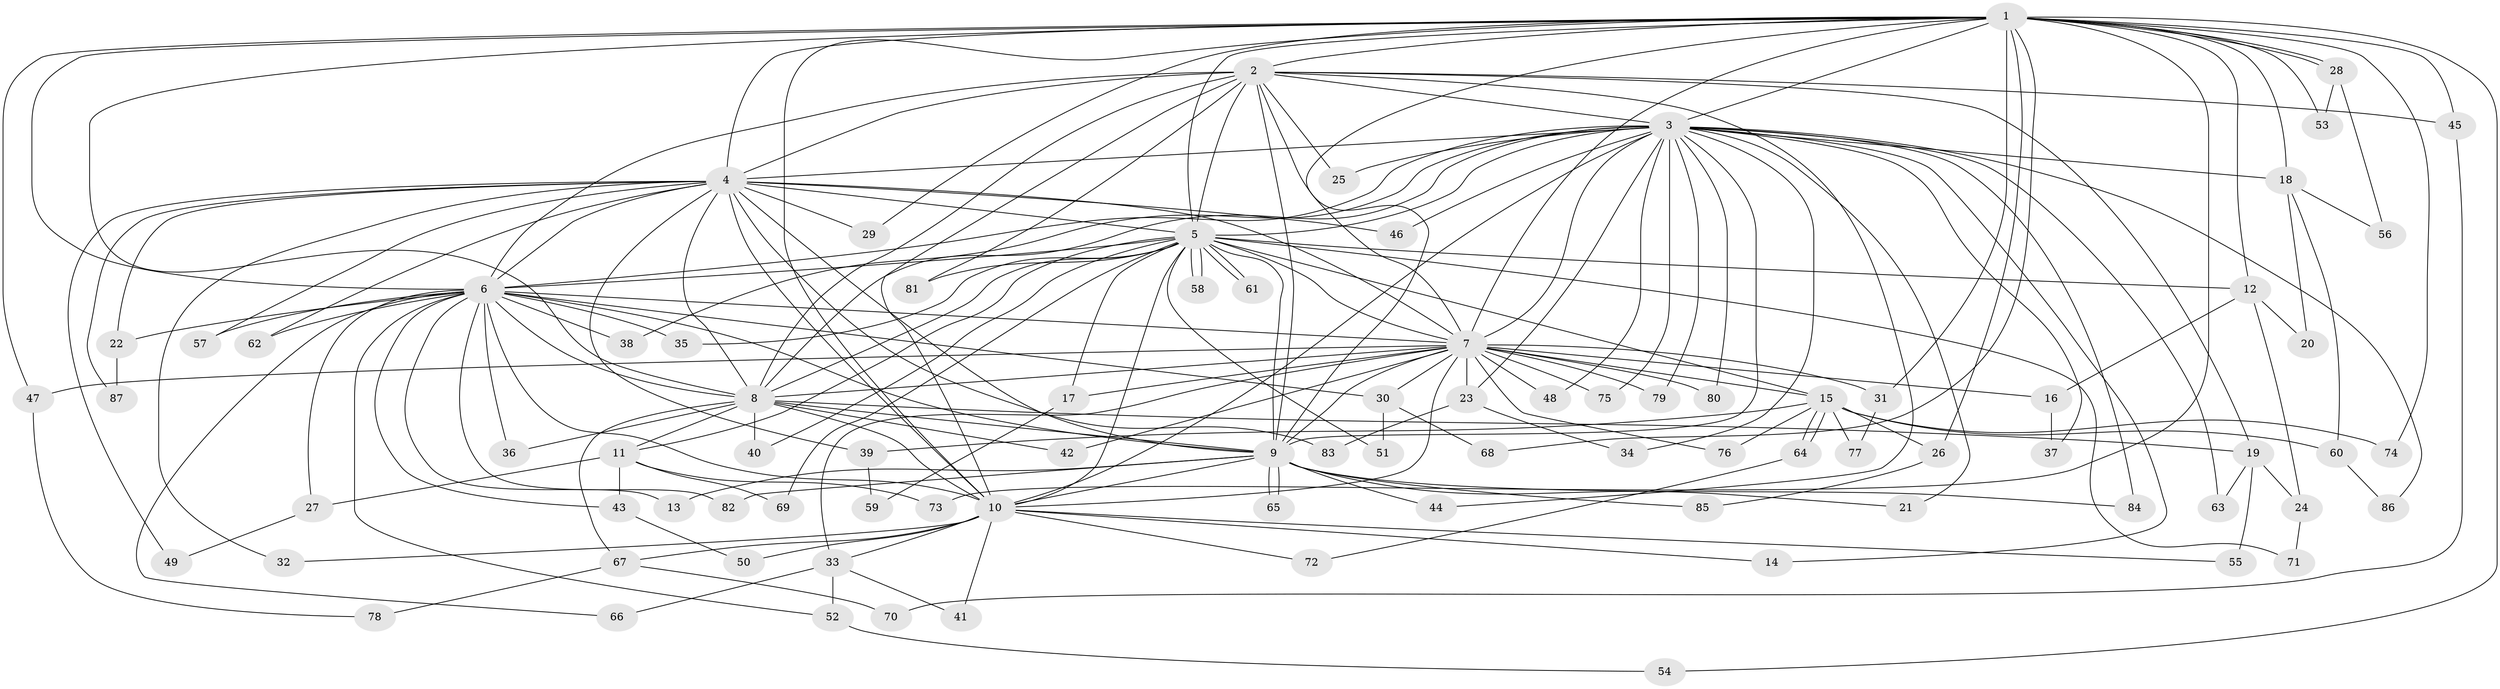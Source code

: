 // coarse degree distribution, {22: 0.029850746268656716, 19: 0.014925373134328358, 15: 0.04477611940298507, 21: 0.029850746268656716, 20: 0.014925373134328358, 5: 0.07462686567164178, 2: 0.5223880597014925, 9: 0.014925373134328358, 3: 0.1791044776119403, 4: 0.04477611940298507, 1: 0.029850746268656716}
// Generated by graph-tools (version 1.1) at 2025/23/03/03/25 07:23:42]
// undirected, 87 vertices, 199 edges
graph export_dot {
graph [start="1"]
  node [color=gray90,style=filled];
  1;
  2;
  3;
  4;
  5;
  6;
  7;
  8;
  9;
  10;
  11;
  12;
  13;
  14;
  15;
  16;
  17;
  18;
  19;
  20;
  21;
  22;
  23;
  24;
  25;
  26;
  27;
  28;
  29;
  30;
  31;
  32;
  33;
  34;
  35;
  36;
  37;
  38;
  39;
  40;
  41;
  42;
  43;
  44;
  45;
  46;
  47;
  48;
  49;
  50;
  51;
  52;
  53;
  54;
  55;
  56;
  57;
  58;
  59;
  60;
  61;
  62;
  63;
  64;
  65;
  66;
  67;
  68;
  69;
  70;
  71;
  72;
  73;
  74;
  75;
  76;
  77;
  78;
  79;
  80;
  81;
  82;
  83;
  84;
  85;
  86;
  87;
  1 -- 2;
  1 -- 3;
  1 -- 4;
  1 -- 5;
  1 -- 6;
  1 -- 7;
  1 -- 8;
  1 -- 9;
  1 -- 10;
  1 -- 12;
  1 -- 18;
  1 -- 26;
  1 -- 28;
  1 -- 28;
  1 -- 29;
  1 -- 31;
  1 -- 45;
  1 -- 47;
  1 -- 53;
  1 -- 54;
  1 -- 68;
  1 -- 73;
  1 -- 74;
  2 -- 3;
  2 -- 4;
  2 -- 5;
  2 -- 6;
  2 -- 7;
  2 -- 8;
  2 -- 9;
  2 -- 10;
  2 -- 19;
  2 -- 25;
  2 -- 44;
  2 -- 45;
  2 -- 81;
  3 -- 4;
  3 -- 5;
  3 -- 6;
  3 -- 7;
  3 -- 8;
  3 -- 9;
  3 -- 10;
  3 -- 14;
  3 -- 18;
  3 -- 21;
  3 -- 23;
  3 -- 25;
  3 -- 34;
  3 -- 37;
  3 -- 38;
  3 -- 46;
  3 -- 48;
  3 -- 63;
  3 -- 75;
  3 -- 79;
  3 -- 80;
  3 -- 84;
  3 -- 86;
  4 -- 5;
  4 -- 6;
  4 -- 7;
  4 -- 8;
  4 -- 9;
  4 -- 10;
  4 -- 22;
  4 -- 29;
  4 -- 32;
  4 -- 39;
  4 -- 46;
  4 -- 49;
  4 -- 57;
  4 -- 62;
  4 -- 83;
  4 -- 87;
  5 -- 6;
  5 -- 7;
  5 -- 8;
  5 -- 9;
  5 -- 10;
  5 -- 11;
  5 -- 12;
  5 -- 15;
  5 -- 17;
  5 -- 35;
  5 -- 40;
  5 -- 51;
  5 -- 58;
  5 -- 58;
  5 -- 61;
  5 -- 61;
  5 -- 69;
  5 -- 71;
  5 -- 81;
  6 -- 7;
  6 -- 8;
  6 -- 9;
  6 -- 10;
  6 -- 13;
  6 -- 22;
  6 -- 27;
  6 -- 30;
  6 -- 35;
  6 -- 36;
  6 -- 38;
  6 -- 43;
  6 -- 52;
  6 -- 57;
  6 -- 62;
  6 -- 66;
  6 -- 82;
  7 -- 8;
  7 -- 9;
  7 -- 10;
  7 -- 15;
  7 -- 16;
  7 -- 17;
  7 -- 23;
  7 -- 30;
  7 -- 31;
  7 -- 33;
  7 -- 42;
  7 -- 47;
  7 -- 48;
  7 -- 75;
  7 -- 76;
  7 -- 79;
  7 -- 80;
  8 -- 9;
  8 -- 10;
  8 -- 11;
  8 -- 19;
  8 -- 36;
  8 -- 40;
  8 -- 42;
  8 -- 67;
  9 -- 10;
  9 -- 13;
  9 -- 21;
  9 -- 44;
  9 -- 65;
  9 -- 65;
  9 -- 82;
  9 -- 84;
  9 -- 85;
  10 -- 14;
  10 -- 32;
  10 -- 33;
  10 -- 41;
  10 -- 50;
  10 -- 55;
  10 -- 67;
  10 -- 72;
  11 -- 27;
  11 -- 43;
  11 -- 69;
  11 -- 73;
  12 -- 16;
  12 -- 20;
  12 -- 24;
  15 -- 26;
  15 -- 39;
  15 -- 60;
  15 -- 64;
  15 -- 64;
  15 -- 74;
  15 -- 76;
  15 -- 77;
  16 -- 37;
  17 -- 59;
  18 -- 20;
  18 -- 56;
  18 -- 60;
  19 -- 24;
  19 -- 55;
  19 -- 63;
  22 -- 87;
  23 -- 34;
  23 -- 83;
  24 -- 71;
  26 -- 85;
  27 -- 49;
  28 -- 53;
  28 -- 56;
  30 -- 51;
  30 -- 68;
  31 -- 77;
  33 -- 41;
  33 -- 52;
  33 -- 66;
  39 -- 59;
  43 -- 50;
  45 -- 70;
  47 -- 78;
  52 -- 54;
  60 -- 86;
  64 -- 72;
  67 -- 70;
  67 -- 78;
}
